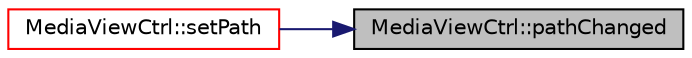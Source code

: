digraph "MediaViewCtrl::pathChanged"
{
 // LATEX_PDF_SIZE
  edge [fontname="Helvetica",fontsize="10",labelfontname="Helvetica",labelfontsize="10"];
  node [fontname="Helvetica",fontsize="10",shape=record];
  rankdir="RL";
  Node1 [label="MediaViewCtrl::pathChanged",height=0.2,width=0.4,color="black", fillcolor="grey75", style="filled", fontcolor="black",tooltip=" "];
  Node1 -> Node2 [dir="back",color="midnightblue",fontsize="10",style="solid",fontname="Helvetica"];
  Node2 [label="MediaViewCtrl::setPath",height=0.2,width=0.4,color="red", fillcolor="white", style="filled",URL="$class_media_view_ctrl.html#aa24ae0b96b7ddfdd731a382f759d429f",tooltip=" "];
}
